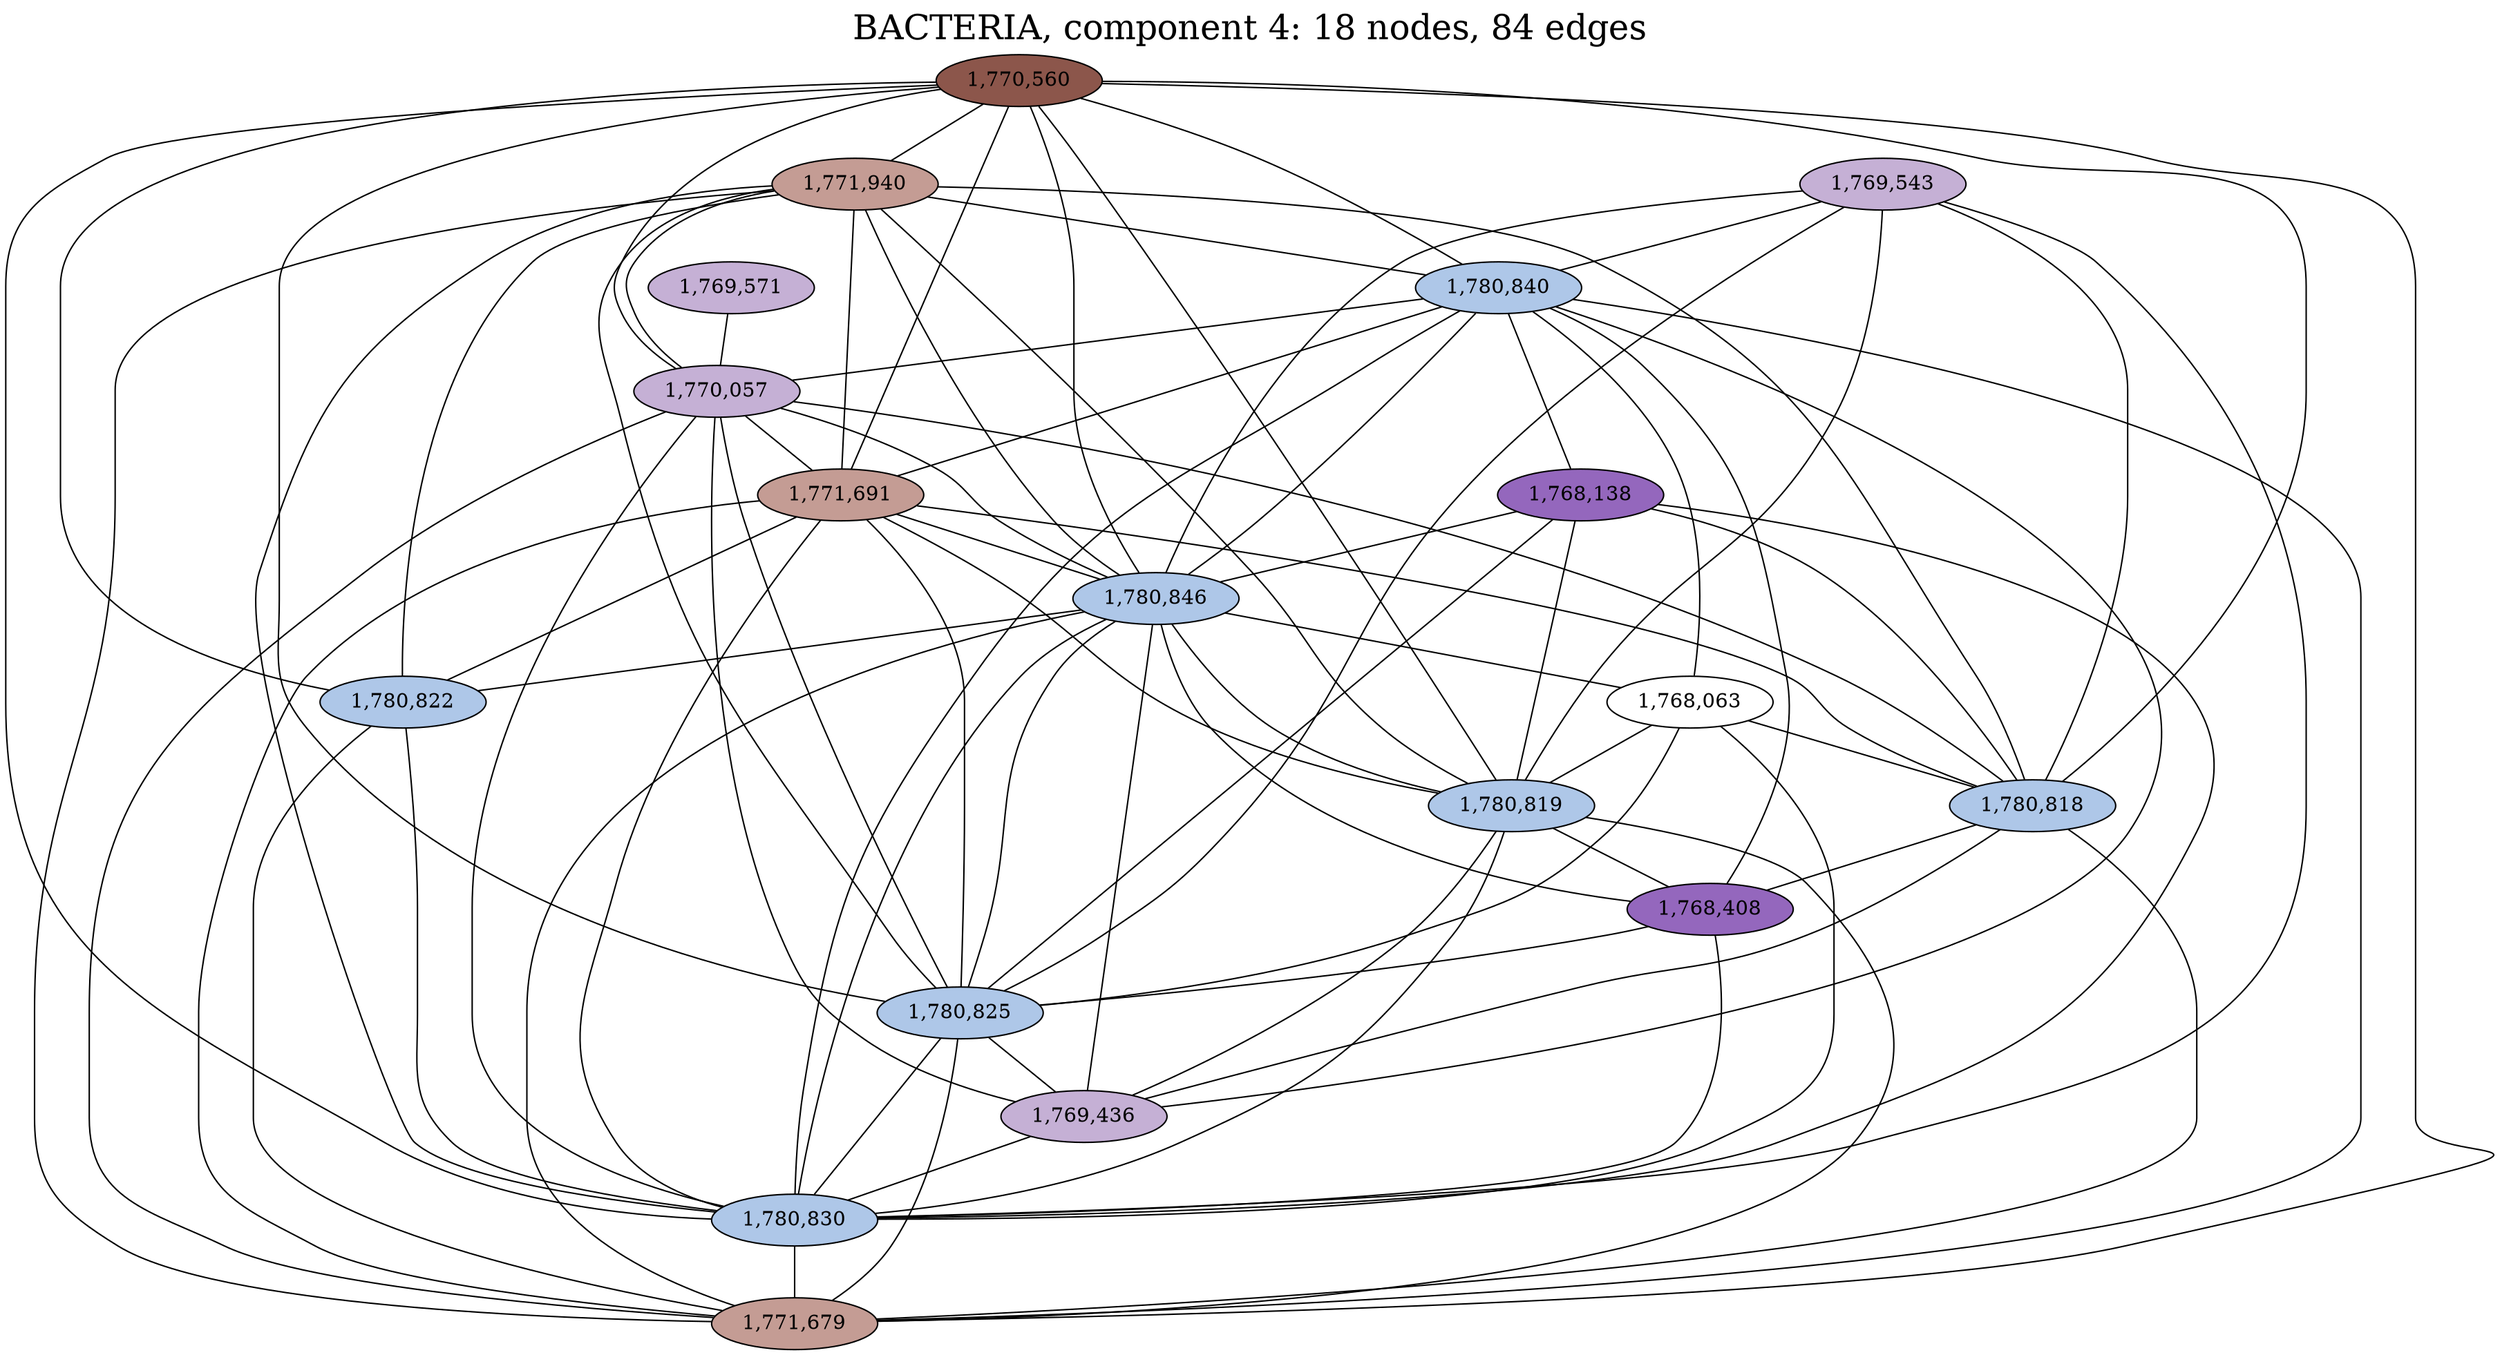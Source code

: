 graph BACTERIA_cc4 {
	overlap="prism50";
	outputorder="edgesfirst";
	label="BACTERIA, component 4: 18 nodes, 84 edges";
	labelloc="t";
	fontsize=24;
	"1,770,560" [style="filled", fillcolor="#8c564b", fontcolor="#000000"];
	"1,769,571" [style="filled", fillcolor="#c5b0d5", fontcolor="#000000"];
	"1,771,940" [style="filled", fillcolor="#c49c94", fontcolor="#000000"];
	"1,769,543" [style="filled", fillcolor="#c5b0d5", fontcolor="#000000"];
	"1,780,840" [style="filled", fillcolor="#aec7e8", fontcolor="#000000"];
	"1,770,057" [style="filled", fillcolor="#c5b0d5", fontcolor="#000000"];
	"1,768,138" [style="filled", fillcolor="#9467bd", fontcolor="#000000"];
	"1,771,691" [style="filled", fillcolor="#c49c94", fontcolor="#000000"];
	"1,780,846" [style="filled", fillcolor="#aec7e8", fontcolor="#000000"];
	"1,768,063" [style="filled", fillcolor="#ffffff", fontcolor="#000000"];
	"1,780,818" [style="filled", fillcolor="#aec7e8", fontcolor="#000000"];
	"1,780,819" [style="filled", fillcolor="#aec7e8", fontcolor="#000000"];
	"1,780,822" [style="filled", fillcolor="#aec7e8", fontcolor="#000000"];
	"1,768,408" [style="filled", fillcolor="#9467bd", fontcolor="#000000"];
	"1,780,825" [style="filled", fillcolor="#aec7e8", fontcolor="#000000"];
	"1,769,436" [style="filled", fillcolor="#c5b0d5", fontcolor="#000000"];
	"1,780,830" [style="filled", fillcolor="#aec7e8", fontcolor="#000000"];
	"1,771,679" [style="filled", fillcolor="#c49c94", fontcolor="#000000"];
	"1,770,560" -- "1,770,057";
	"1,770,560" -- "1,771,679";
	"1,770,560" -- "1,771,691";
	"1,770,560" -- "1,771,940";
	"1,770,560" -- "1,780,818";
	"1,770,560" -- "1,780,819";
	"1,770,560" -- "1,780,822";
	"1,770,560" -- "1,780,825";
	"1,770,560" -- "1,780,830";
	"1,770,560" -- "1,780,840";
	"1,770,560" -- "1,780,846";
	"1,769,571" -- "1,770,057";
	"1,771,940" -- "1,770,057";
	"1,771,940" -- "1,771,679";
	"1,771,940" -- "1,771,691";
	"1,771,940" -- "1,780,818";
	"1,771,940" -- "1,780,819";
	"1,771,940" -- "1,780,822";
	"1,771,940" -- "1,780,825";
	"1,771,940" -- "1,780,830";
	"1,771,940" -- "1,780,840";
	"1,771,940" -- "1,780,846";
	"1,769,543" -- "1,780,818";
	"1,769,543" -- "1,780,819";
	"1,769,543" -- "1,780,825";
	"1,769,543" -- "1,780,830";
	"1,769,543" -- "1,780,840";
	"1,769,543" -- "1,780,846";
	"1,780,840" -- "1,768,063";
	"1,780,840" -- "1,768,138";
	"1,780,840" -- "1,768,408";
	"1,780,840" -- "1,769,436";
	"1,780,840" -- "1,770,057";
	"1,780,840" -- "1,771,679";
	"1,780,840" -- "1,771,691";
	"1,780,840" -- "1,780,830";
	"1,780,840" -- "1,780,846";
	"1,770,057" -- "1,769,436";
	"1,770,057" -- "1,771,679";
	"1,770,057" -- "1,771,691";
	"1,770,057" -- "1,780,818";
	"1,770,057" -- "1,780,825";
	"1,770,057" -- "1,780,830";
	"1,770,057" -- "1,780,846";
	"1,768,138" -- "1,780,818";
	"1,768,138" -- "1,780,819";
	"1,768,138" -- "1,780,825";
	"1,768,138" -- "1,780,830";
	"1,768,138" -- "1,780,846";
	"1,771,691" -- "1,771,679";
	"1,771,691" -- "1,780,818";
	"1,771,691" -- "1,780,819";
	"1,771,691" -- "1,780,822";
	"1,771,691" -- "1,780,825";
	"1,771,691" -- "1,780,830";
	"1,771,691" -- "1,780,846";
	"1,780,846" -- "1,768,063";
	"1,780,846" -- "1,768,408";
	"1,780,846" -- "1,769,436";
	"1,780,846" -- "1,771,679";
	"1,780,846" -- "1,780,819";
	"1,780,846" -- "1,780,822";
	"1,780,846" -- "1,780,825";
	"1,780,846" -- "1,780,830";
	"1,768,063" -- "1,780,818";
	"1,768,063" -- "1,780,819";
	"1,768,063" -- "1,780,825";
	"1,768,063" -- "1,780,830";
	"1,780,818" -- "1,768,408";
	"1,780,818" -- "1,769,436";
	"1,780,818" -- "1,771,679";
	"1,780,819" -- "1,768,408";
	"1,780,819" -- "1,769,436";
	"1,780,819" -- "1,771,679";
	"1,780,819" -- "1,780,830";
	"1,780,822" -- "1,771,679";
	"1,780,822" -- "1,780,830";
	"1,768,408" -- "1,780,825";
	"1,768,408" -- "1,780,830";
	"1,780,825" -- "1,769,436";
	"1,780,825" -- "1,771,679";
	"1,780,825" -- "1,780,830";
	"1,769,436" -- "1,780,830";
	"1,780,830" -- "1,771,679";
}
